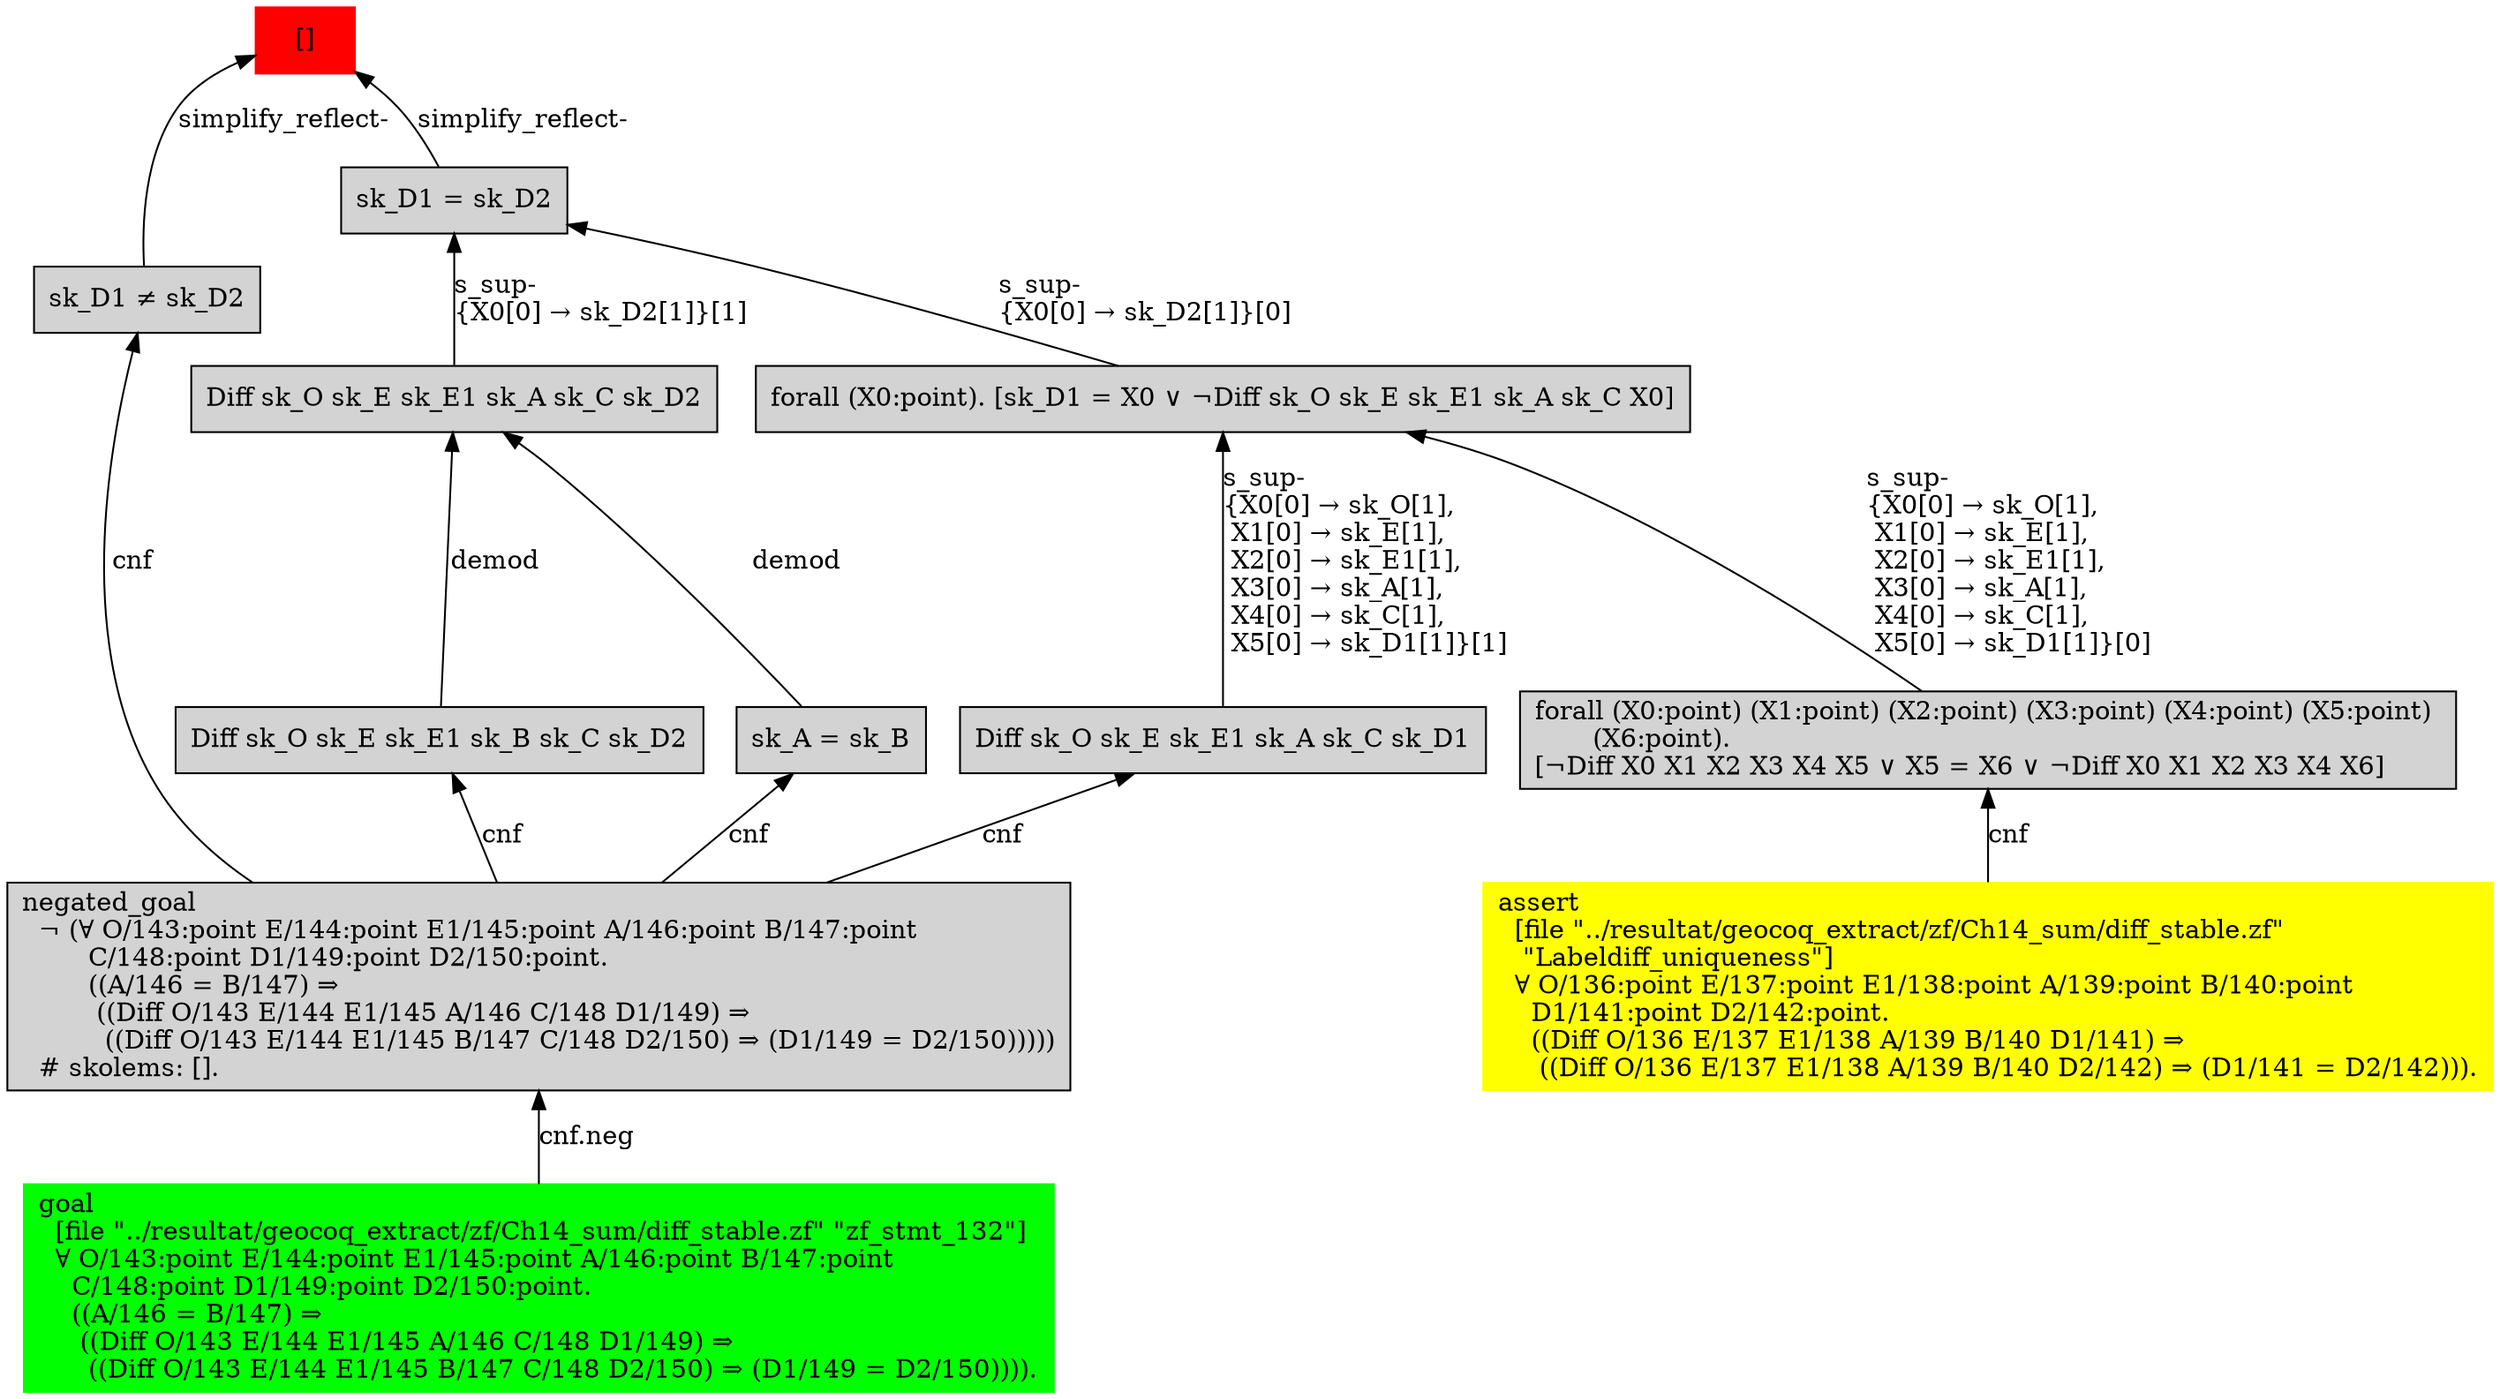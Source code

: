 digraph "unsat_graph" {
  vertex_0 [color=red, label="[]", shape=box, style=filled];
  vertex_0 -> vertex_1 [label="simplify_reflect-", dir="back"];
  vertex_1 [shape=box, label="sk_D1 ≠ sk_D2\l", style=filled];
  vertex_1 -> vertex_2 [label="cnf", dir="back"];
  vertex_2 [shape=box, label="negated_goal\l  ¬ (∀ O/143:point E/144:point E1/145:point A/146:point B/147:point \l        C/148:point D1/149:point D2/150:point.\l        ((A/146 = B/147) ⇒\l         ((Diff O/143 E/144 E1/145 A/146 C/148 D1/149) ⇒\l          ((Diff O/143 E/144 E1/145 B/147 C/148 D2/150) ⇒ (D1/149 = D2/150)))))\l  # skolems: [].\l", style=filled];
  vertex_2 -> vertex_3 [label="cnf.neg", dir="back"];
  vertex_3 [color=green, shape=box, label="goal\l  [file \"../resultat/geocoq_extract/zf/Ch14_sum/diff_stable.zf\" \"zf_stmt_132\"]\l  ∀ O/143:point E/144:point E1/145:point A/146:point B/147:point \l    C/148:point D1/149:point D2/150:point.\l    ((A/146 = B/147) ⇒\l     ((Diff O/143 E/144 E1/145 A/146 C/148 D1/149) ⇒\l      ((Diff O/143 E/144 E1/145 B/147 C/148 D2/150) ⇒ (D1/149 = D2/150)))).\l", style=filled];
  vertex_0 -> vertex_4 [label="simplify_reflect-", dir="back"];
  vertex_4 [shape=box, label="sk_D1 = sk_D2\l", style=filled];
  vertex_4 -> vertex_5 [label="s_sup-\l\{X0[0] → sk_D2[1]\}[0]\l", dir="back"];
  vertex_5 [shape=box, label="forall (X0:point). [sk_D1 = X0 ∨ ¬Diff sk_O sk_E sk_E1 sk_A sk_C X0]\l", style=filled];
  vertex_5 -> vertex_6 [label="s_sup-\l\{X0[0] → sk_O[1], \l X1[0] → sk_E[1], \l X2[0] → sk_E1[1], \l X3[0] → sk_A[1], \l X4[0] → sk_C[1], \l X5[0] → sk_D1[1]\}[0]\l", dir="back"];
  vertex_6 [shape=box, label="forall (X0:point) (X1:point) (X2:point) (X3:point) (X4:point) (X5:point) \l       (X6:point).\l[¬Diff X0 X1 X2 X3 X4 X5 ∨ X5 = X6 ∨ ¬Diff X0 X1 X2 X3 X4 X6]\l", style=filled];
  vertex_6 -> vertex_7 [label="cnf", dir="back"];
  vertex_7 [color=yellow, shape=box, label="assert\l  [file \"../resultat/geocoq_extract/zf/Ch14_sum/diff_stable.zf\" \l   \"Labeldiff_uniqueness\"]\l  ∀ O/136:point E/137:point E1/138:point A/139:point B/140:point \l    D1/141:point D2/142:point.\l    ((Diff O/136 E/137 E1/138 A/139 B/140 D1/141) ⇒\l     ((Diff O/136 E/137 E1/138 A/139 B/140 D2/142) ⇒ (D1/141 = D2/142))).\l", style=filled];
  vertex_5 -> vertex_8 [label="s_sup-\l\{X0[0] → sk_O[1], \l X1[0] → sk_E[1], \l X2[0] → sk_E1[1], \l X3[0] → sk_A[1], \l X4[0] → sk_C[1], \l X5[0] → sk_D1[1]\}[1]\l", dir="back"];
  vertex_8 [shape=box, label="Diff sk_O sk_E sk_E1 sk_A sk_C sk_D1\l", style=filled];
  vertex_8 -> vertex_2 [label="cnf", dir="back"];
  vertex_4 -> vertex_9 [label="s_sup-\l\{X0[0] → sk_D2[1]\}[1]\l", dir="back"];
  vertex_9 [shape=box, label="Diff sk_O sk_E sk_E1 sk_A sk_C sk_D2\l", style=filled];
  vertex_9 -> vertex_10 [label="demod", dir="back"];
  vertex_10 [shape=box, label="sk_A = sk_B\l", style=filled];
  vertex_10 -> vertex_2 [label="cnf", dir="back"];
  vertex_9 -> vertex_11 [label="demod", dir="back"];
  vertex_11 [shape=box, label="Diff sk_O sk_E sk_E1 sk_B sk_C sk_D2\l", style=filled];
  vertex_11 -> vertex_2 [label="cnf", dir="back"];
  }



